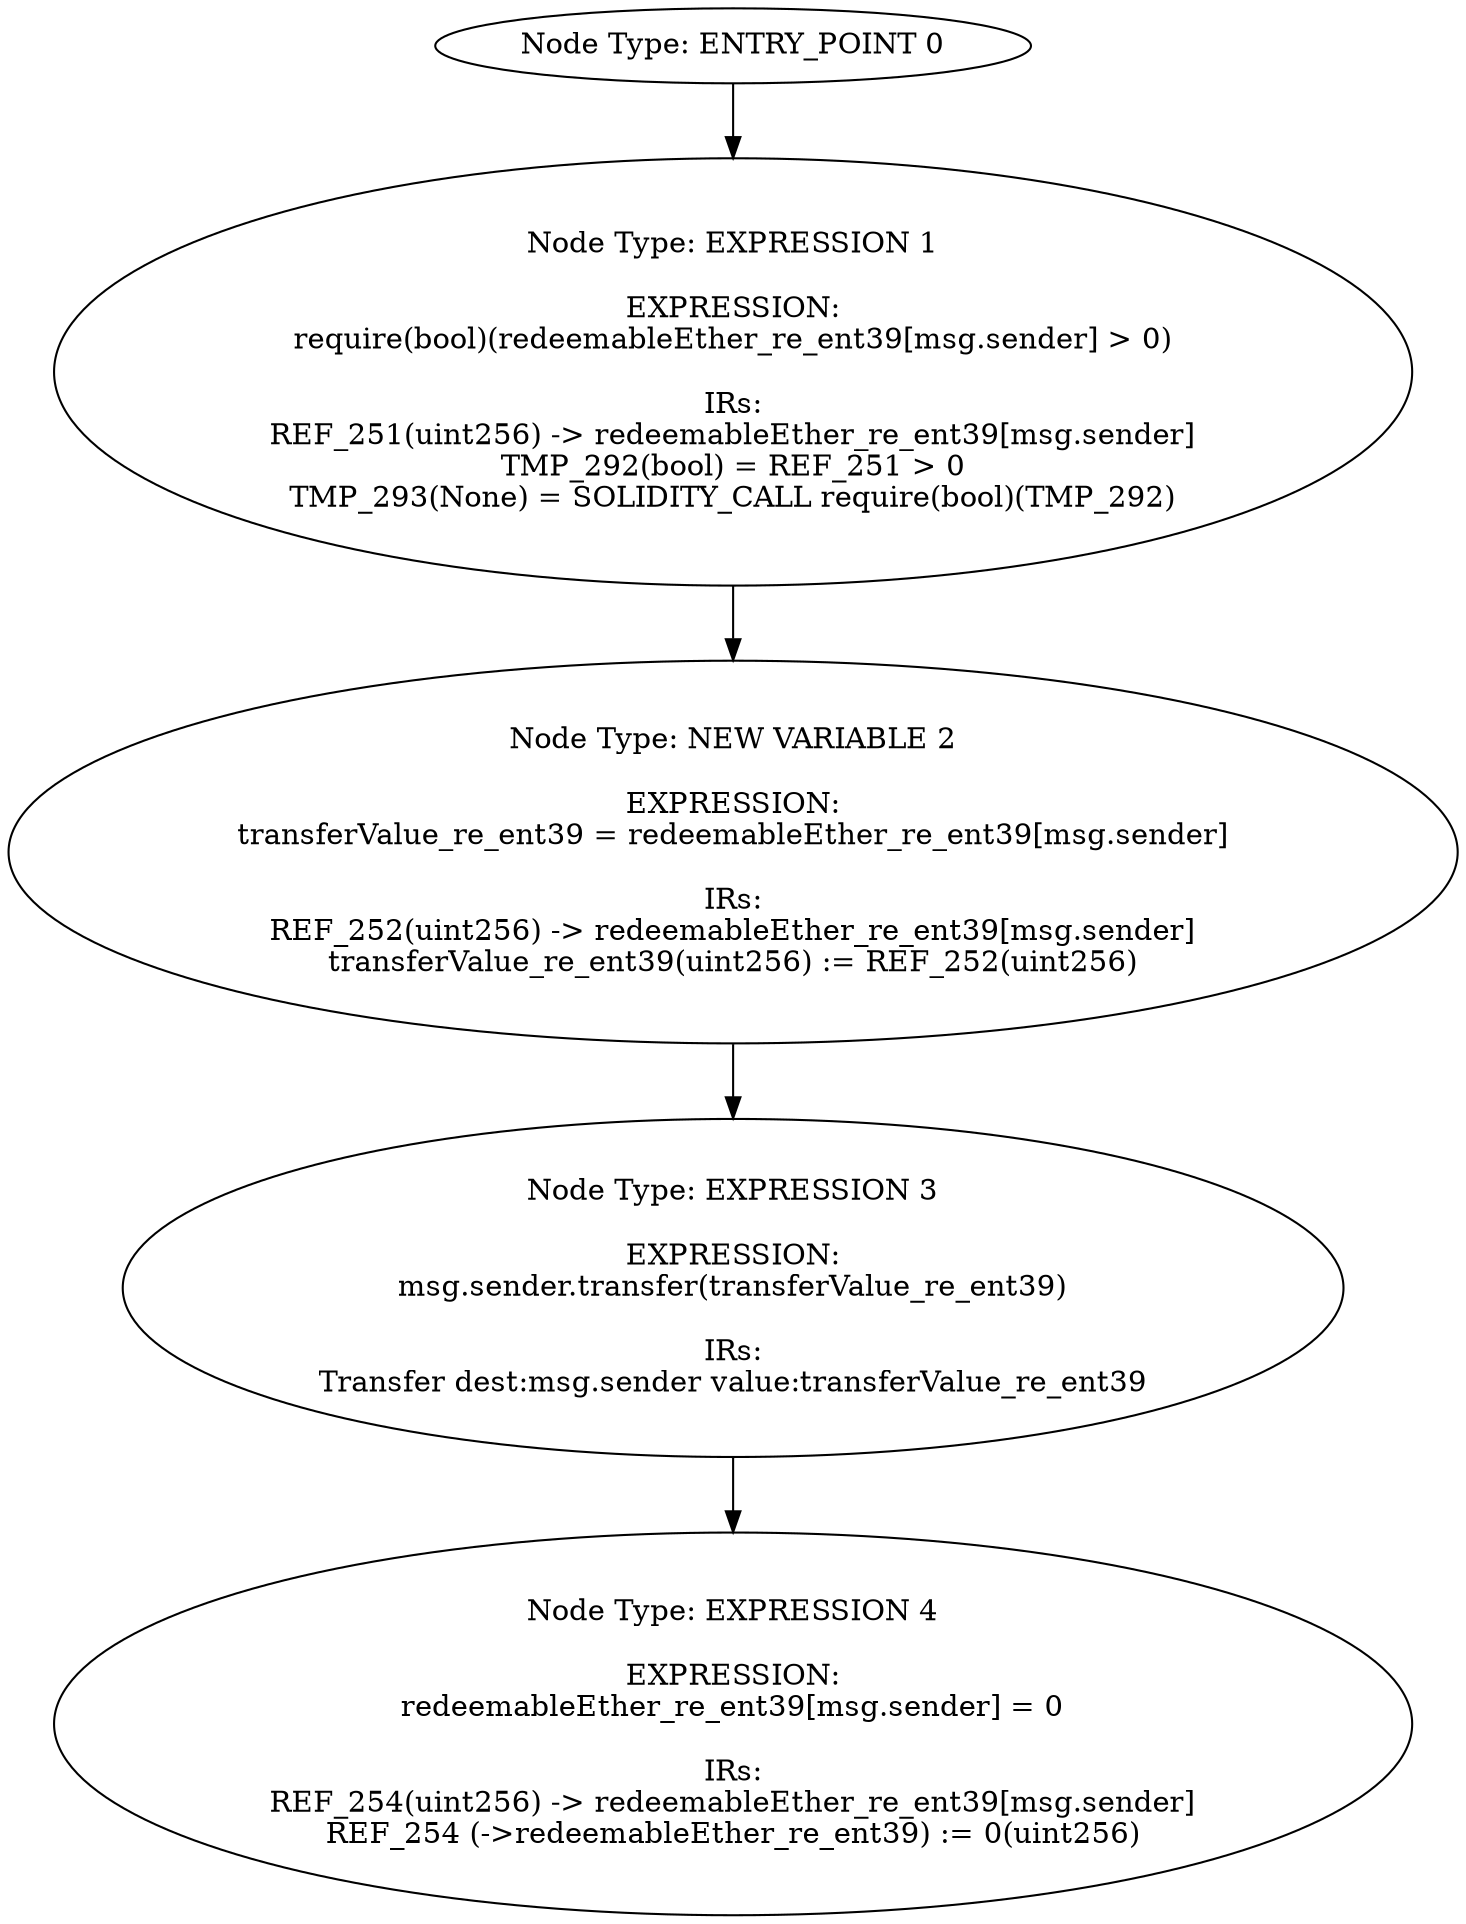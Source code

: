digraph{
0[label="Node Type: ENTRY_POINT 0
"];
0->1;
1[label="Node Type: EXPRESSION 1

EXPRESSION:
require(bool)(redeemableEther_re_ent39[msg.sender] > 0)

IRs:
REF_251(uint256) -> redeemableEther_re_ent39[msg.sender]
TMP_292(bool) = REF_251 > 0
TMP_293(None) = SOLIDITY_CALL require(bool)(TMP_292)"];
1->2;
2[label="Node Type: NEW VARIABLE 2

EXPRESSION:
transferValue_re_ent39 = redeemableEther_re_ent39[msg.sender]

IRs:
REF_252(uint256) -> redeemableEther_re_ent39[msg.sender]
transferValue_re_ent39(uint256) := REF_252(uint256)"];
2->3;
3[label="Node Type: EXPRESSION 3

EXPRESSION:
msg.sender.transfer(transferValue_re_ent39)

IRs:
Transfer dest:msg.sender value:transferValue_re_ent39"];
3->4;
4[label="Node Type: EXPRESSION 4

EXPRESSION:
redeemableEther_re_ent39[msg.sender] = 0

IRs:
REF_254(uint256) -> redeemableEther_re_ent39[msg.sender]
REF_254 (->redeemableEther_re_ent39) := 0(uint256)"];
}
